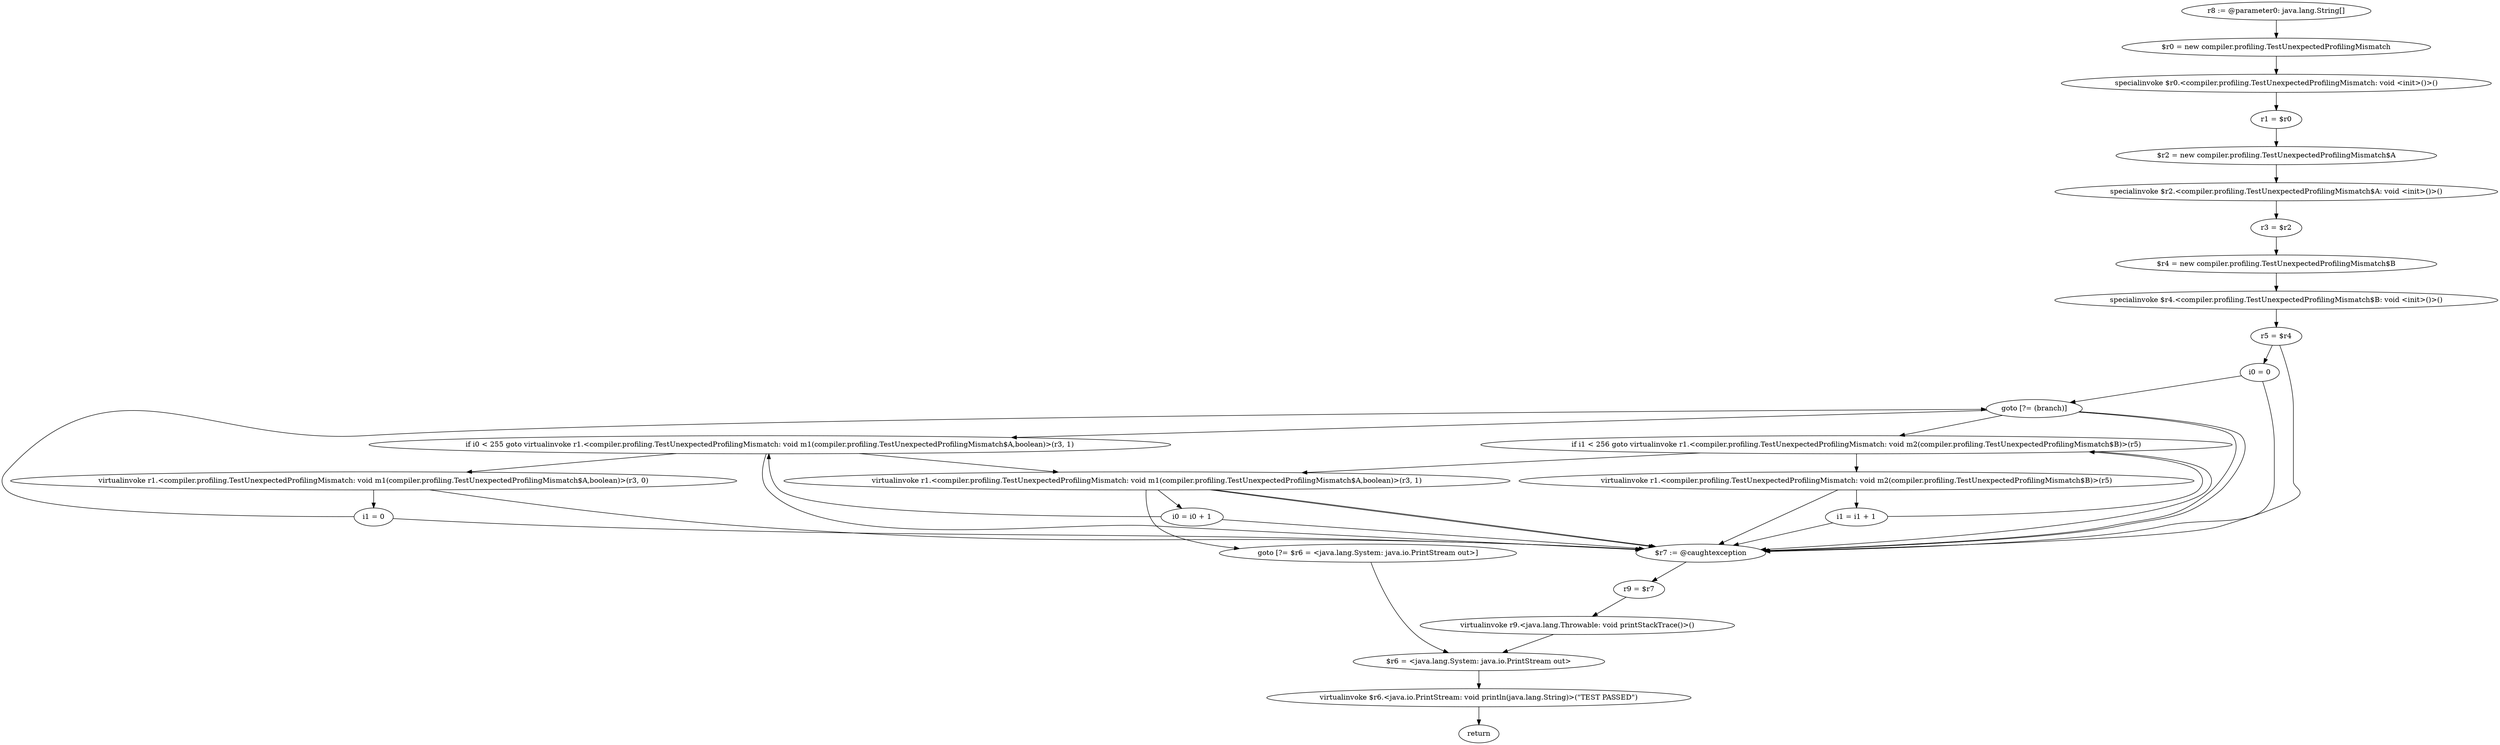 digraph "unitGraph" {
    "r8 := @parameter0: java.lang.String[]"
    "$r0 = new compiler.profiling.TestUnexpectedProfilingMismatch"
    "specialinvoke $r0.<compiler.profiling.TestUnexpectedProfilingMismatch: void <init>()>()"
    "r1 = $r0"
    "$r2 = new compiler.profiling.TestUnexpectedProfilingMismatch$A"
    "specialinvoke $r2.<compiler.profiling.TestUnexpectedProfilingMismatch$A: void <init>()>()"
    "r3 = $r2"
    "$r4 = new compiler.profiling.TestUnexpectedProfilingMismatch$B"
    "specialinvoke $r4.<compiler.profiling.TestUnexpectedProfilingMismatch$B: void <init>()>()"
    "r5 = $r4"
    "i0 = 0"
    "goto [?= (branch)]"
    "virtualinvoke r1.<compiler.profiling.TestUnexpectedProfilingMismatch: void m1(compiler.profiling.TestUnexpectedProfilingMismatch$A,boolean)>(r3, 1)"
    "i0 = i0 + 1"
    "if i0 < 255 goto virtualinvoke r1.<compiler.profiling.TestUnexpectedProfilingMismatch: void m1(compiler.profiling.TestUnexpectedProfilingMismatch$A,boolean)>(r3, 1)"
    "virtualinvoke r1.<compiler.profiling.TestUnexpectedProfilingMismatch: void m1(compiler.profiling.TestUnexpectedProfilingMismatch$A,boolean)>(r3, 0)"
    "i1 = 0"
    "virtualinvoke r1.<compiler.profiling.TestUnexpectedProfilingMismatch: void m2(compiler.profiling.TestUnexpectedProfilingMismatch$B)>(r5)"
    "i1 = i1 + 1"
    "if i1 < 256 goto virtualinvoke r1.<compiler.profiling.TestUnexpectedProfilingMismatch: void m2(compiler.profiling.TestUnexpectedProfilingMismatch$B)>(r5)"
    "goto [?= $r6 = <java.lang.System: java.io.PrintStream out>]"
    "$r7 := @caughtexception"
    "r9 = $r7"
    "virtualinvoke r9.<java.lang.Throwable: void printStackTrace()>()"
    "$r6 = <java.lang.System: java.io.PrintStream out>"
    "virtualinvoke $r6.<java.io.PrintStream: void println(java.lang.String)>(\"TEST PASSED\")"
    "return"
    "r8 := @parameter0: java.lang.String[]"->"$r0 = new compiler.profiling.TestUnexpectedProfilingMismatch";
    "$r0 = new compiler.profiling.TestUnexpectedProfilingMismatch"->"specialinvoke $r0.<compiler.profiling.TestUnexpectedProfilingMismatch: void <init>()>()";
    "specialinvoke $r0.<compiler.profiling.TestUnexpectedProfilingMismatch: void <init>()>()"->"r1 = $r0";
    "r1 = $r0"->"$r2 = new compiler.profiling.TestUnexpectedProfilingMismatch$A";
    "$r2 = new compiler.profiling.TestUnexpectedProfilingMismatch$A"->"specialinvoke $r2.<compiler.profiling.TestUnexpectedProfilingMismatch$A: void <init>()>()";
    "specialinvoke $r2.<compiler.profiling.TestUnexpectedProfilingMismatch$A: void <init>()>()"->"r3 = $r2";
    "r3 = $r2"->"$r4 = new compiler.profiling.TestUnexpectedProfilingMismatch$B";
    "$r4 = new compiler.profiling.TestUnexpectedProfilingMismatch$B"->"specialinvoke $r4.<compiler.profiling.TestUnexpectedProfilingMismatch$B: void <init>()>()";
    "specialinvoke $r4.<compiler.profiling.TestUnexpectedProfilingMismatch$B: void <init>()>()"->"r5 = $r4";
    "r5 = $r4"->"i0 = 0";
    "r5 = $r4"->"$r7 := @caughtexception";
    "i0 = 0"->"goto [?= (branch)]";
    "i0 = 0"->"$r7 := @caughtexception";
    "goto [?= (branch)]"->"if i0 < 255 goto virtualinvoke r1.<compiler.profiling.TestUnexpectedProfilingMismatch: void m1(compiler.profiling.TestUnexpectedProfilingMismatch$A,boolean)>(r3, 1)";
    "goto [?= (branch)]"->"$r7 := @caughtexception";
    "virtualinvoke r1.<compiler.profiling.TestUnexpectedProfilingMismatch: void m1(compiler.profiling.TestUnexpectedProfilingMismatch$A,boolean)>(r3, 1)"->"i0 = i0 + 1";
    "virtualinvoke r1.<compiler.profiling.TestUnexpectedProfilingMismatch: void m1(compiler.profiling.TestUnexpectedProfilingMismatch$A,boolean)>(r3, 1)"->"$r7 := @caughtexception";
    "i0 = i0 + 1"->"if i0 < 255 goto virtualinvoke r1.<compiler.profiling.TestUnexpectedProfilingMismatch: void m1(compiler.profiling.TestUnexpectedProfilingMismatch$A,boolean)>(r3, 1)";
    "i0 = i0 + 1"->"$r7 := @caughtexception";
    "if i0 < 255 goto virtualinvoke r1.<compiler.profiling.TestUnexpectedProfilingMismatch: void m1(compiler.profiling.TestUnexpectedProfilingMismatch$A,boolean)>(r3, 1)"->"virtualinvoke r1.<compiler.profiling.TestUnexpectedProfilingMismatch: void m1(compiler.profiling.TestUnexpectedProfilingMismatch$A,boolean)>(r3, 0)";
    "if i0 < 255 goto virtualinvoke r1.<compiler.profiling.TestUnexpectedProfilingMismatch: void m1(compiler.profiling.TestUnexpectedProfilingMismatch$A,boolean)>(r3, 1)"->"virtualinvoke r1.<compiler.profiling.TestUnexpectedProfilingMismatch: void m1(compiler.profiling.TestUnexpectedProfilingMismatch$A,boolean)>(r3, 1)";
    "if i0 < 255 goto virtualinvoke r1.<compiler.profiling.TestUnexpectedProfilingMismatch: void m1(compiler.profiling.TestUnexpectedProfilingMismatch$A,boolean)>(r3, 1)"->"$r7 := @caughtexception";
    "virtualinvoke r1.<compiler.profiling.TestUnexpectedProfilingMismatch: void m1(compiler.profiling.TestUnexpectedProfilingMismatch$A,boolean)>(r3, 0)"->"i1 = 0";
    "virtualinvoke r1.<compiler.profiling.TestUnexpectedProfilingMismatch: void m1(compiler.profiling.TestUnexpectedProfilingMismatch$A,boolean)>(r3, 0)"->"$r7 := @caughtexception";
    "i1 = 0"->"goto [?= (branch)]";
    "i1 = 0"->"$r7 := @caughtexception";
    "goto [?= (branch)]"->"if i1 < 256 goto virtualinvoke r1.<compiler.profiling.TestUnexpectedProfilingMismatch: void m2(compiler.profiling.TestUnexpectedProfilingMismatch$B)>(r5)";
    "goto [?= (branch)]"->"$r7 := @caughtexception";
    "virtualinvoke r1.<compiler.profiling.TestUnexpectedProfilingMismatch: void m2(compiler.profiling.TestUnexpectedProfilingMismatch$B)>(r5)"->"i1 = i1 + 1";
    "virtualinvoke r1.<compiler.profiling.TestUnexpectedProfilingMismatch: void m2(compiler.profiling.TestUnexpectedProfilingMismatch$B)>(r5)"->"$r7 := @caughtexception";
    "i1 = i1 + 1"->"if i1 < 256 goto virtualinvoke r1.<compiler.profiling.TestUnexpectedProfilingMismatch: void m2(compiler.profiling.TestUnexpectedProfilingMismatch$B)>(r5)";
    "i1 = i1 + 1"->"$r7 := @caughtexception";
    "if i1 < 256 goto virtualinvoke r1.<compiler.profiling.TestUnexpectedProfilingMismatch: void m2(compiler.profiling.TestUnexpectedProfilingMismatch$B)>(r5)"->"virtualinvoke r1.<compiler.profiling.TestUnexpectedProfilingMismatch: void m1(compiler.profiling.TestUnexpectedProfilingMismatch$A,boolean)>(r3, 1)";
    "if i1 < 256 goto virtualinvoke r1.<compiler.profiling.TestUnexpectedProfilingMismatch: void m2(compiler.profiling.TestUnexpectedProfilingMismatch$B)>(r5)"->"virtualinvoke r1.<compiler.profiling.TestUnexpectedProfilingMismatch: void m2(compiler.profiling.TestUnexpectedProfilingMismatch$B)>(r5)";
    "if i1 < 256 goto virtualinvoke r1.<compiler.profiling.TestUnexpectedProfilingMismatch: void m2(compiler.profiling.TestUnexpectedProfilingMismatch$B)>(r5)"->"$r7 := @caughtexception";
    "virtualinvoke r1.<compiler.profiling.TestUnexpectedProfilingMismatch: void m1(compiler.profiling.TestUnexpectedProfilingMismatch$A,boolean)>(r3, 1)"->"goto [?= $r6 = <java.lang.System: java.io.PrintStream out>]";
    "virtualinvoke r1.<compiler.profiling.TestUnexpectedProfilingMismatch: void m1(compiler.profiling.TestUnexpectedProfilingMismatch$A,boolean)>(r3, 1)"->"$r7 := @caughtexception";
    "goto [?= $r6 = <java.lang.System: java.io.PrintStream out>]"->"$r6 = <java.lang.System: java.io.PrintStream out>";
    "$r7 := @caughtexception"->"r9 = $r7";
    "r9 = $r7"->"virtualinvoke r9.<java.lang.Throwable: void printStackTrace()>()";
    "virtualinvoke r9.<java.lang.Throwable: void printStackTrace()>()"->"$r6 = <java.lang.System: java.io.PrintStream out>";
    "$r6 = <java.lang.System: java.io.PrintStream out>"->"virtualinvoke $r6.<java.io.PrintStream: void println(java.lang.String)>(\"TEST PASSED\")";
    "virtualinvoke $r6.<java.io.PrintStream: void println(java.lang.String)>(\"TEST PASSED\")"->"return";
}
